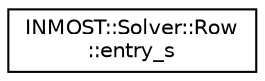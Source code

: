 digraph "Graphical Class Hierarchy"
{
  edge [fontname="Helvetica",fontsize="10",labelfontname="Helvetica",labelfontsize="10"];
  node [fontname="Helvetica",fontsize="10",shape=record];
  rankdir="LR";
  Node1 [label="INMOST::Solver::Row\l::entry_s",height=0.2,width=0.4,color="black", fillcolor="white", style="filled",URL="$structINMOST_1_1Solver_1_1Row_1_1entry__s.html",tooltip="Entry of the sparse matrix row. "];
}
